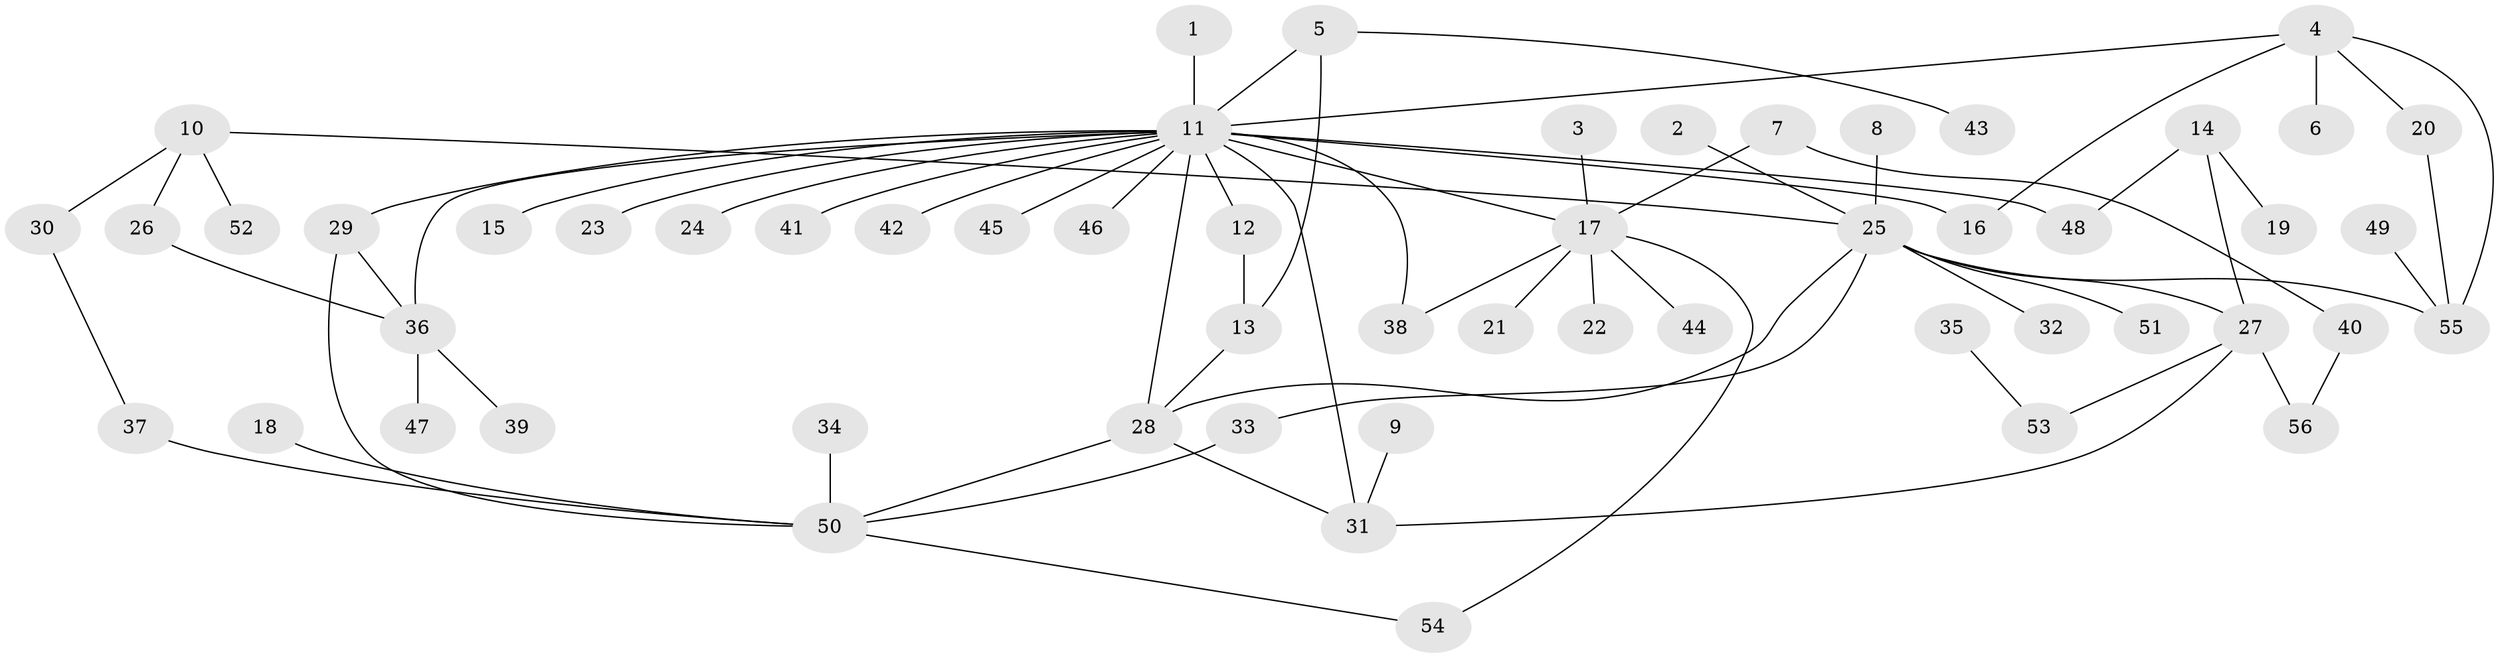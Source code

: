 // original degree distribution, {25: 0.009009009009009009, 4: 0.06306306306306306, 6: 0.02702702702702703, 8: 0.009009009009009009, 1: 0.5495495495495496, 7: 0.009009009009009009, 5: 0.018018018018018018, 12: 0.009009009009009009, 11: 0.009009009009009009, 2: 0.1891891891891892, 3: 0.0990990990990991, 9: 0.009009009009009009}
// Generated by graph-tools (version 1.1) at 2025/01/03/09/25 03:01:50]
// undirected, 56 vertices, 71 edges
graph export_dot {
graph [start="1"]
  node [color=gray90,style=filled];
  1;
  2;
  3;
  4;
  5;
  6;
  7;
  8;
  9;
  10;
  11;
  12;
  13;
  14;
  15;
  16;
  17;
  18;
  19;
  20;
  21;
  22;
  23;
  24;
  25;
  26;
  27;
  28;
  29;
  30;
  31;
  32;
  33;
  34;
  35;
  36;
  37;
  38;
  39;
  40;
  41;
  42;
  43;
  44;
  45;
  46;
  47;
  48;
  49;
  50;
  51;
  52;
  53;
  54;
  55;
  56;
  1 -- 11 [weight=1.0];
  2 -- 25 [weight=1.0];
  3 -- 17 [weight=1.0];
  4 -- 6 [weight=1.0];
  4 -- 11 [weight=1.0];
  4 -- 16 [weight=1.0];
  4 -- 20 [weight=1.0];
  4 -- 55 [weight=1.0];
  5 -- 11 [weight=1.0];
  5 -- 13 [weight=1.0];
  5 -- 43 [weight=1.0];
  7 -- 17 [weight=1.0];
  7 -- 40 [weight=1.0];
  8 -- 25 [weight=1.0];
  9 -- 31 [weight=1.0];
  10 -- 25 [weight=1.0];
  10 -- 26 [weight=1.0];
  10 -- 30 [weight=1.0];
  10 -- 52 [weight=1.0];
  11 -- 12 [weight=1.0];
  11 -- 15 [weight=1.0];
  11 -- 16 [weight=1.0];
  11 -- 17 [weight=1.0];
  11 -- 23 [weight=1.0];
  11 -- 24 [weight=1.0];
  11 -- 28 [weight=1.0];
  11 -- 29 [weight=1.0];
  11 -- 31 [weight=1.0];
  11 -- 36 [weight=1.0];
  11 -- 38 [weight=2.0];
  11 -- 41 [weight=1.0];
  11 -- 42 [weight=1.0];
  11 -- 45 [weight=1.0];
  11 -- 46 [weight=1.0];
  11 -- 48 [weight=2.0];
  12 -- 13 [weight=1.0];
  13 -- 28 [weight=1.0];
  14 -- 19 [weight=1.0];
  14 -- 27 [weight=1.0];
  14 -- 48 [weight=1.0];
  17 -- 21 [weight=1.0];
  17 -- 22 [weight=1.0];
  17 -- 38 [weight=1.0];
  17 -- 44 [weight=1.0];
  17 -- 54 [weight=1.0];
  18 -- 50 [weight=1.0];
  20 -- 55 [weight=1.0];
  25 -- 27 [weight=2.0];
  25 -- 28 [weight=1.0];
  25 -- 32 [weight=1.0];
  25 -- 33 [weight=1.0];
  25 -- 51 [weight=1.0];
  25 -- 55 [weight=1.0];
  26 -- 36 [weight=1.0];
  27 -- 31 [weight=1.0];
  27 -- 53 [weight=1.0];
  27 -- 56 [weight=1.0];
  28 -- 31 [weight=1.0];
  28 -- 50 [weight=1.0];
  29 -- 36 [weight=1.0];
  29 -- 50 [weight=1.0];
  30 -- 37 [weight=1.0];
  33 -- 50 [weight=1.0];
  34 -- 50 [weight=1.0];
  35 -- 53 [weight=1.0];
  36 -- 39 [weight=1.0];
  36 -- 47 [weight=2.0];
  37 -- 50 [weight=1.0];
  40 -- 56 [weight=1.0];
  49 -- 55 [weight=1.0];
  50 -- 54 [weight=1.0];
}
